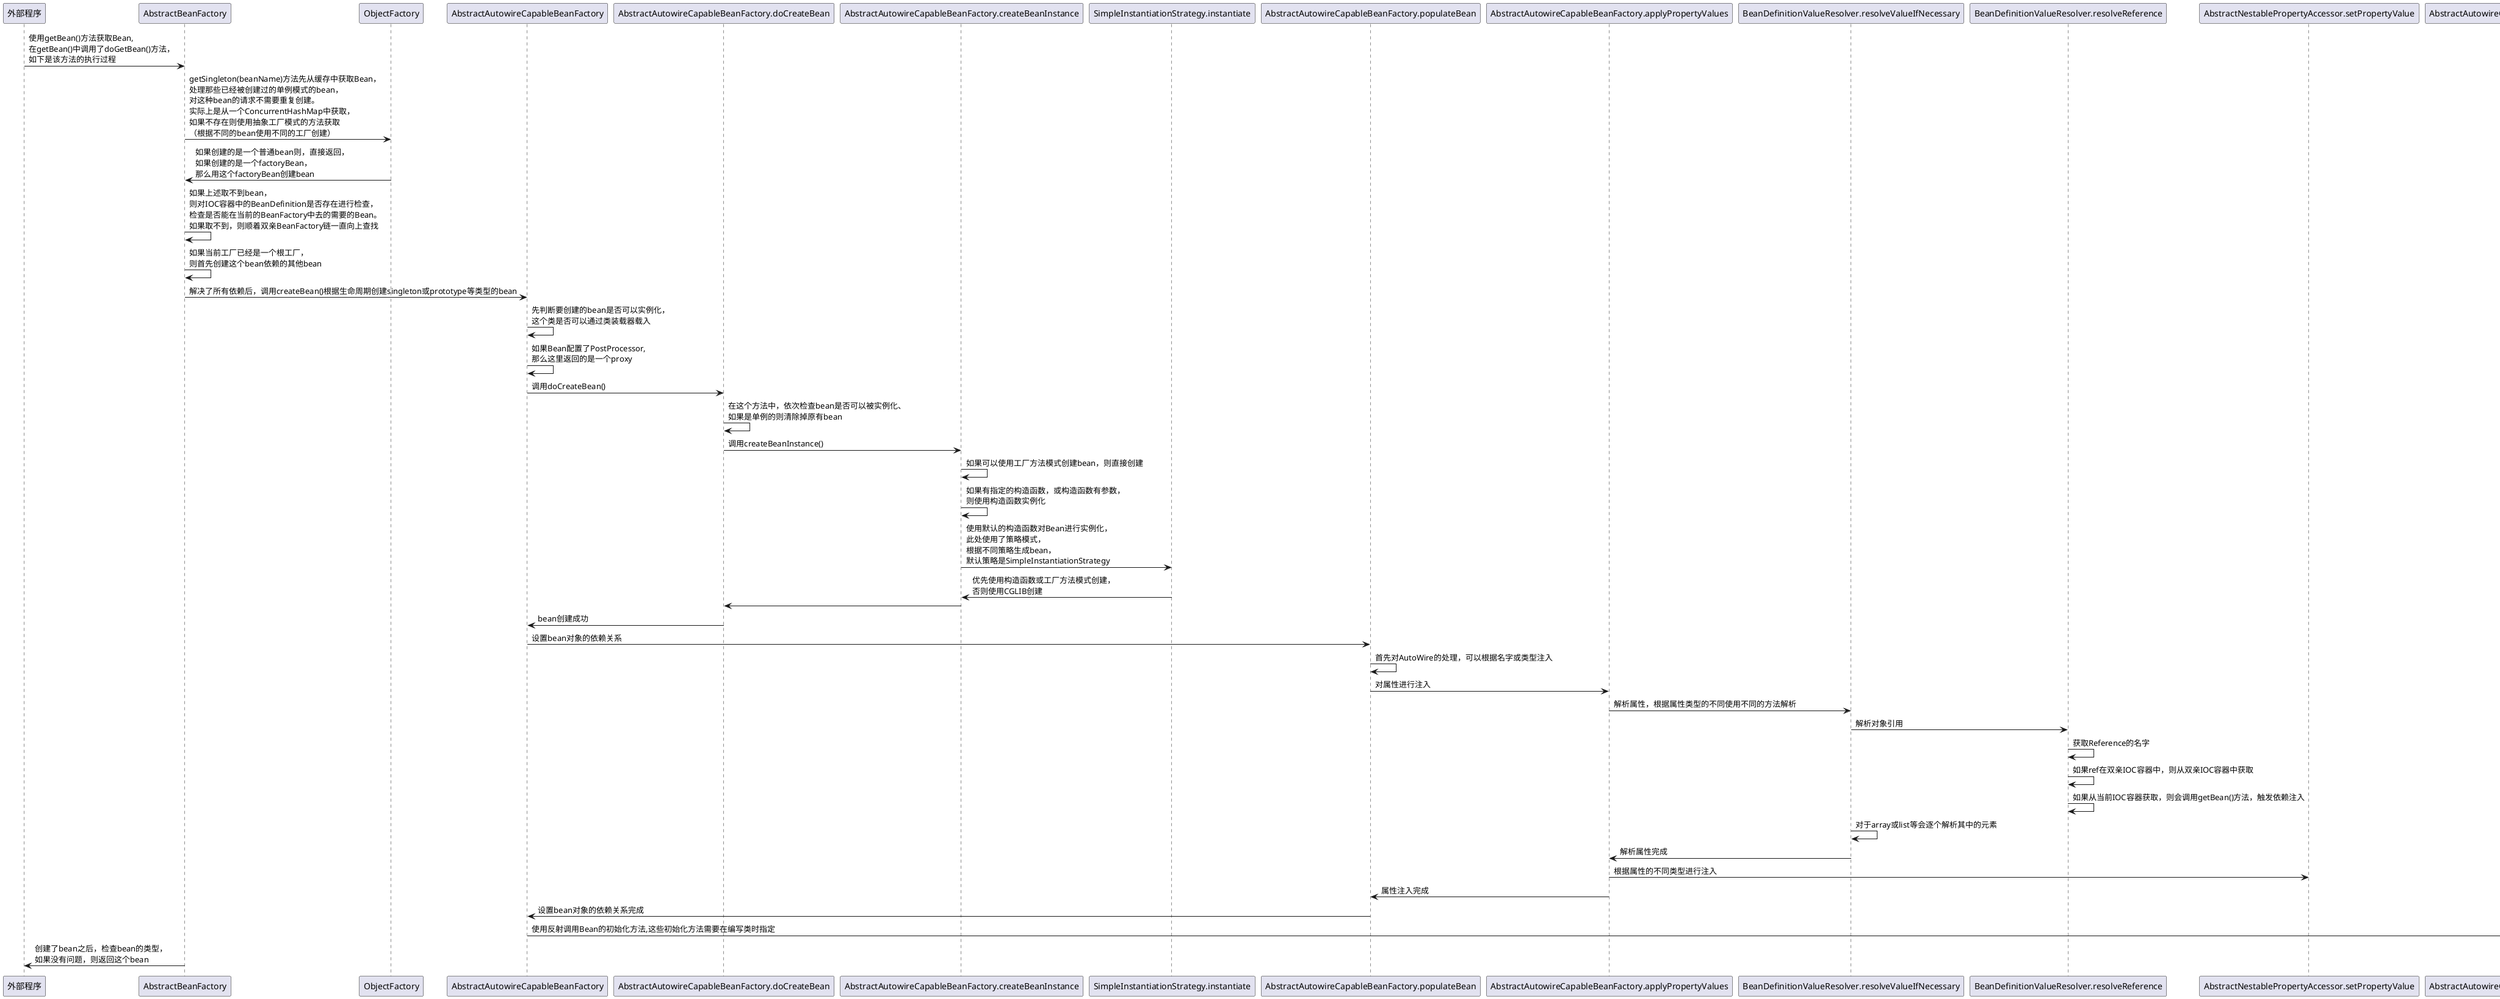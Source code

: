 @startuml
外部程序 -> AbstractBeanFactory: 使用getBean()方法获取Bean,\n在getBean()中调用了doGetBean()方法，\n如下是该方法的执行过程
AbstractBeanFactory -> ObjectFactory: getSingleton(beanName)方法先从缓存中获取Bean，\n处理那些已经被创建过的单例模式的bean，\n对这种bean的请求不需要重复创建。\n实际上是从一个ConcurrentHashMap中获取，\n如果不存在则使用抽象工厂模式的方法获取\n（根据不同的bean使用不同的工厂创建）
ObjectFactory -> AbstractBeanFactory: 如果创建的是一个普通bean则，直接返回，\n如果创建的是一个factoryBean，\n那么用这个factoryBean创建bean
AbstractBeanFactory -> AbstractBeanFactory: 如果上述取不到bean，\n则对IOC容器中的BeanDefinition是否存在进行检查，\n检查是否能在当前的BeanFactory中去的需要的Bean。\n如果取不到，则顺着双亲BeanFactory链一直向上查找
AbstractBeanFactory -> AbstractBeanFactory: 如果当前工厂已经是一个根工厂，\n则首先创建这个bean依赖的其他bean
AbstractBeanFactory -> AbstractAutowireCapableBeanFactory: 解决了所有依赖后，调用createBean()根据生命周期创建singleton或prototype等类型的bean
AbstractAutowireCapableBeanFactory -> AbstractAutowireCapableBeanFactory: 先判断要创建的bean是否可以实例化，\n这个类是否可以通过类装载器载入
AbstractAutowireCapableBeanFactory -> AbstractAutowireCapableBeanFactory: 如果Bean配置了PostProcessor, \n那么这里返回的是一个proxy
AbstractAutowireCapableBeanFactory -> AbstractAutowireCapableBeanFactory.doCreateBean: 调用doCreateBean()
AbstractAutowireCapableBeanFactory.doCreateBean -> AbstractAutowireCapableBeanFactory.doCreateBean: 在这个方法中，依次检查bean是否可以被实例化、\n如果是单例的则清除掉原有bean
AbstractAutowireCapableBeanFactory.doCreateBean -> AbstractAutowireCapableBeanFactory.createBeanInstance: 调用createBeanInstance()
AbstractAutowireCapableBeanFactory.createBeanInstance -> AbstractAutowireCapableBeanFactory.createBeanInstance: 如果可以使用工厂方法模式创建bean，则直接创建
AbstractAutowireCapableBeanFactory.createBeanInstance -> AbstractAutowireCapableBeanFactory.createBeanInstance: 如果有指定的构造函数，或构造函数有参数，\n则使用构造函数实例化
AbstractAutowireCapableBeanFactory.createBeanInstance -> SimpleInstantiationStrategy.instantiate: 使用默认的构造函数对Bean进行实例化，\n此处使用了策略模式，\n根据不同策略生成bean，\n默认策略是SimpleInstantiationStrategy
SimpleInstantiationStrategy.instantiate -> AbstractAutowireCapableBeanFactory.createBeanInstance: 优先使用构造函数或工厂方法模式创建，\n否则使用CGLIB创建
AbstractAutowireCapableBeanFactory.createBeanInstance -> AbstractAutowireCapableBeanFactory.doCreateBean
AbstractAutowireCapableBeanFactory.doCreateBean -> AbstractAutowireCapableBeanFactory:bean创建成功
AbstractAutowireCapableBeanFactory -> AbstractAutowireCapableBeanFactory.populateBean: 设置bean对象的依赖关系
AbstractAutowireCapableBeanFactory.populateBean -> AbstractAutowireCapableBeanFactory.populateBean: 首先对AutoWire的处理，可以根据名字或类型注入
AbstractAutowireCapableBeanFactory.populateBean -> AbstractAutowireCapableBeanFactory.applyPropertyValues: 对属性进行注入
AbstractAutowireCapableBeanFactory.applyPropertyValues -> BeanDefinitionValueResolver.resolveValueIfNecessary: 解析属性，根据属性类型的不同使用不同的方法解析
BeanDefinitionValueResolver.resolveValueIfNecessary -> BeanDefinitionValueResolver.resolveReference: 解析对象引用
BeanDefinitionValueResolver.resolveReference -> BeanDefinitionValueResolver.resolveReference: 获取Reference的名字
BeanDefinitionValueResolver.resolveReference -> BeanDefinitionValueResolver.resolveReference: 如果ref在双亲IOC容器中，则从双亲IOC容器中获取
BeanDefinitionValueResolver.resolveReference -> BeanDefinitionValueResolver.resolveReference: 如果从当前IOC容器获取，则会调用getBean()方法，触发依赖注入
BeanDefinitionValueResolver.resolveValueIfNecessary -> BeanDefinitionValueResolver.resolveValueIfNecessary: 对于array或list等会逐个解析其中的元素
BeanDefinitionValueResolver.resolveValueIfNecessary -> AbstractAutowireCapableBeanFactory.applyPropertyValues: 解析属性完成
AbstractAutowireCapableBeanFactory.applyPropertyValues -> AbstractNestablePropertyAccessor.setPropertyValue: 根据属性的不同类型进行注入
AbstractAutowireCapableBeanFactory.applyPropertyValues -> AbstractAutowireCapableBeanFactory.populateBean: 属性注入完成
AbstractAutowireCapableBeanFactory.populateBean  -> AbstractAutowireCapableBeanFactory: 设置bean对象的依赖关系完成
AbstractAutowireCapableBeanFactory -> AbstractAutowireCapableBeanFactory.initializeBean: 使用反射调用Bean的初始化方法,这些初始化方法需要在编写类时指定
AbstractBeanFactory -> 外部程序: 创建了bean之后，检查bean的类型，\n如果没有问题，则返回这个bean
@enduml